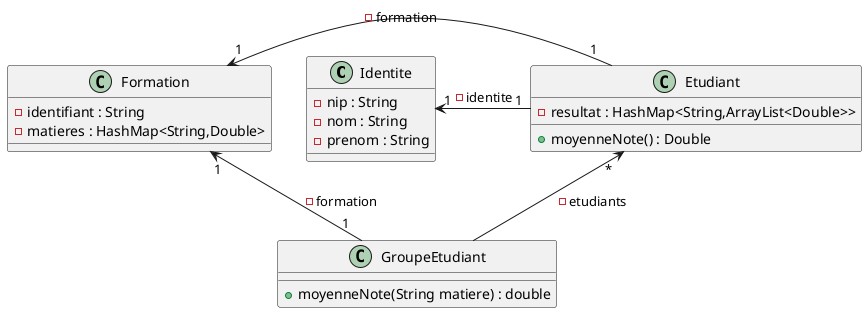 @startuml
class Identite{
 - nip : String
 - nom : String
 - prenom : String
}


class Etudiant{

 - resultat : HashMap<String,ArrayList<Double>>

 + moyenneNote() : Double
}


class Formation{
 - identifiant : String
 - matieres : HashMap<String,Double>
}


class GroupeEtudiant{
 + moyenneNote(String matiere) : double
}


Etudiant "*"<--" " GroupeEtudiant : -etudiants
Formation "1"<-"1" GroupeEtudiant : -formation
Identite "1"<-"1" Etudiant : -identite
Formation "1"<-"1" Etudiant : -formation
@enduml